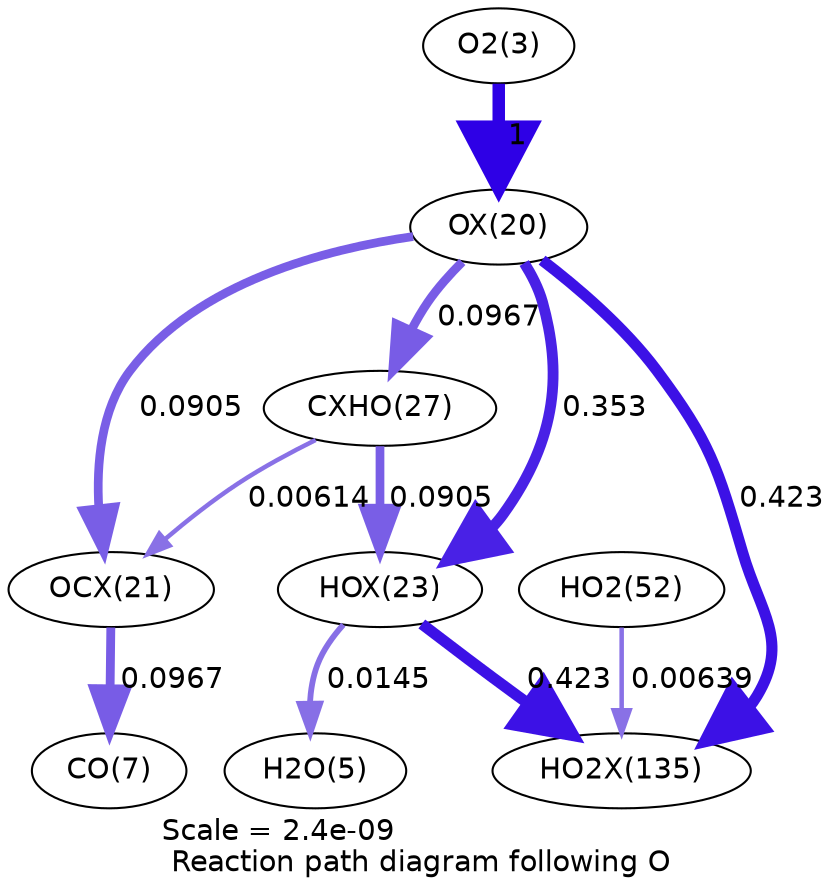 digraph reaction_paths {
center=1;
s5 -> s24[fontname="Helvetica", penwidth=6, arrowsize=3, color="0.7, 1.5, 0.9"
, label=" 1"];
s24 -> s27[fontname="Helvetica", penwidth=5.21, arrowsize=2.61, color="0.7, 0.853, 0.9"
, label=" 0.353"];
s24 -> s30[fontname="Helvetica", penwidth=4.24, arrowsize=2.12, color="0.7, 0.597, 0.9"
, label=" 0.0967"];
s24 -> s25[fontname="Helvetica", penwidth=4.19, arrowsize=2.09, color="0.7, 0.591, 0.9"
, label=" 0.0905"];
s24 -> s41[fontname="Helvetica", penwidth=5.35, arrowsize=2.68, color="0.7, 0.923, 0.9"
, label=" 0.423"];
s27 -> s7[fontname="Helvetica", penwidth=2.8, arrowsize=1.4, color="0.7, 0.514, 0.9"
, label=" 0.0145"];
s30 -> s27[fontname="Helvetica", penwidth=4.19, arrowsize=2.09, color="0.7, 0.591, 0.9"
, label=" 0.0905"];
s27 -> s41[fontname="Helvetica", penwidth=5.35, arrowsize=2.68, color="0.7, 0.923, 0.9"
, label=" 0.423"];
s30 -> s25[fontname="Helvetica", penwidth=2.16, arrowsize=1.08, color="0.7, 0.506, 0.9"
, label=" 0.00614"];
s25 -> s9[fontname="Helvetica", penwidth=4.24, arrowsize=2.12, color="0.7, 0.597, 0.9"
, label=" 0.0967"];
s21 -> s41[fontname="Helvetica", penwidth=2.18, arrowsize=1.09, color="0.7, 0.506, 0.9"
, label=" 0.00639"];
s5 [ fontname="Helvetica", label="O2(3)"];
s7 [ fontname="Helvetica", label="H2O(5)"];
s9 [ fontname="Helvetica", label="CO(7)"];
s21 [ fontname="Helvetica", label="HO2(52)"];
s24 [ fontname="Helvetica", label="OX(20)"];
s25 [ fontname="Helvetica", label="OCX(21)"];
s27 [ fontname="Helvetica", label="HOX(23)"];
s30 [ fontname="Helvetica", label="CXHO(27)"];
s41 [ fontname="Helvetica", label="HO2X(135)"];
 label = "Scale = 2.4e-09\l Reaction path diagram following O";
 fontname = "Helvetica";
}
